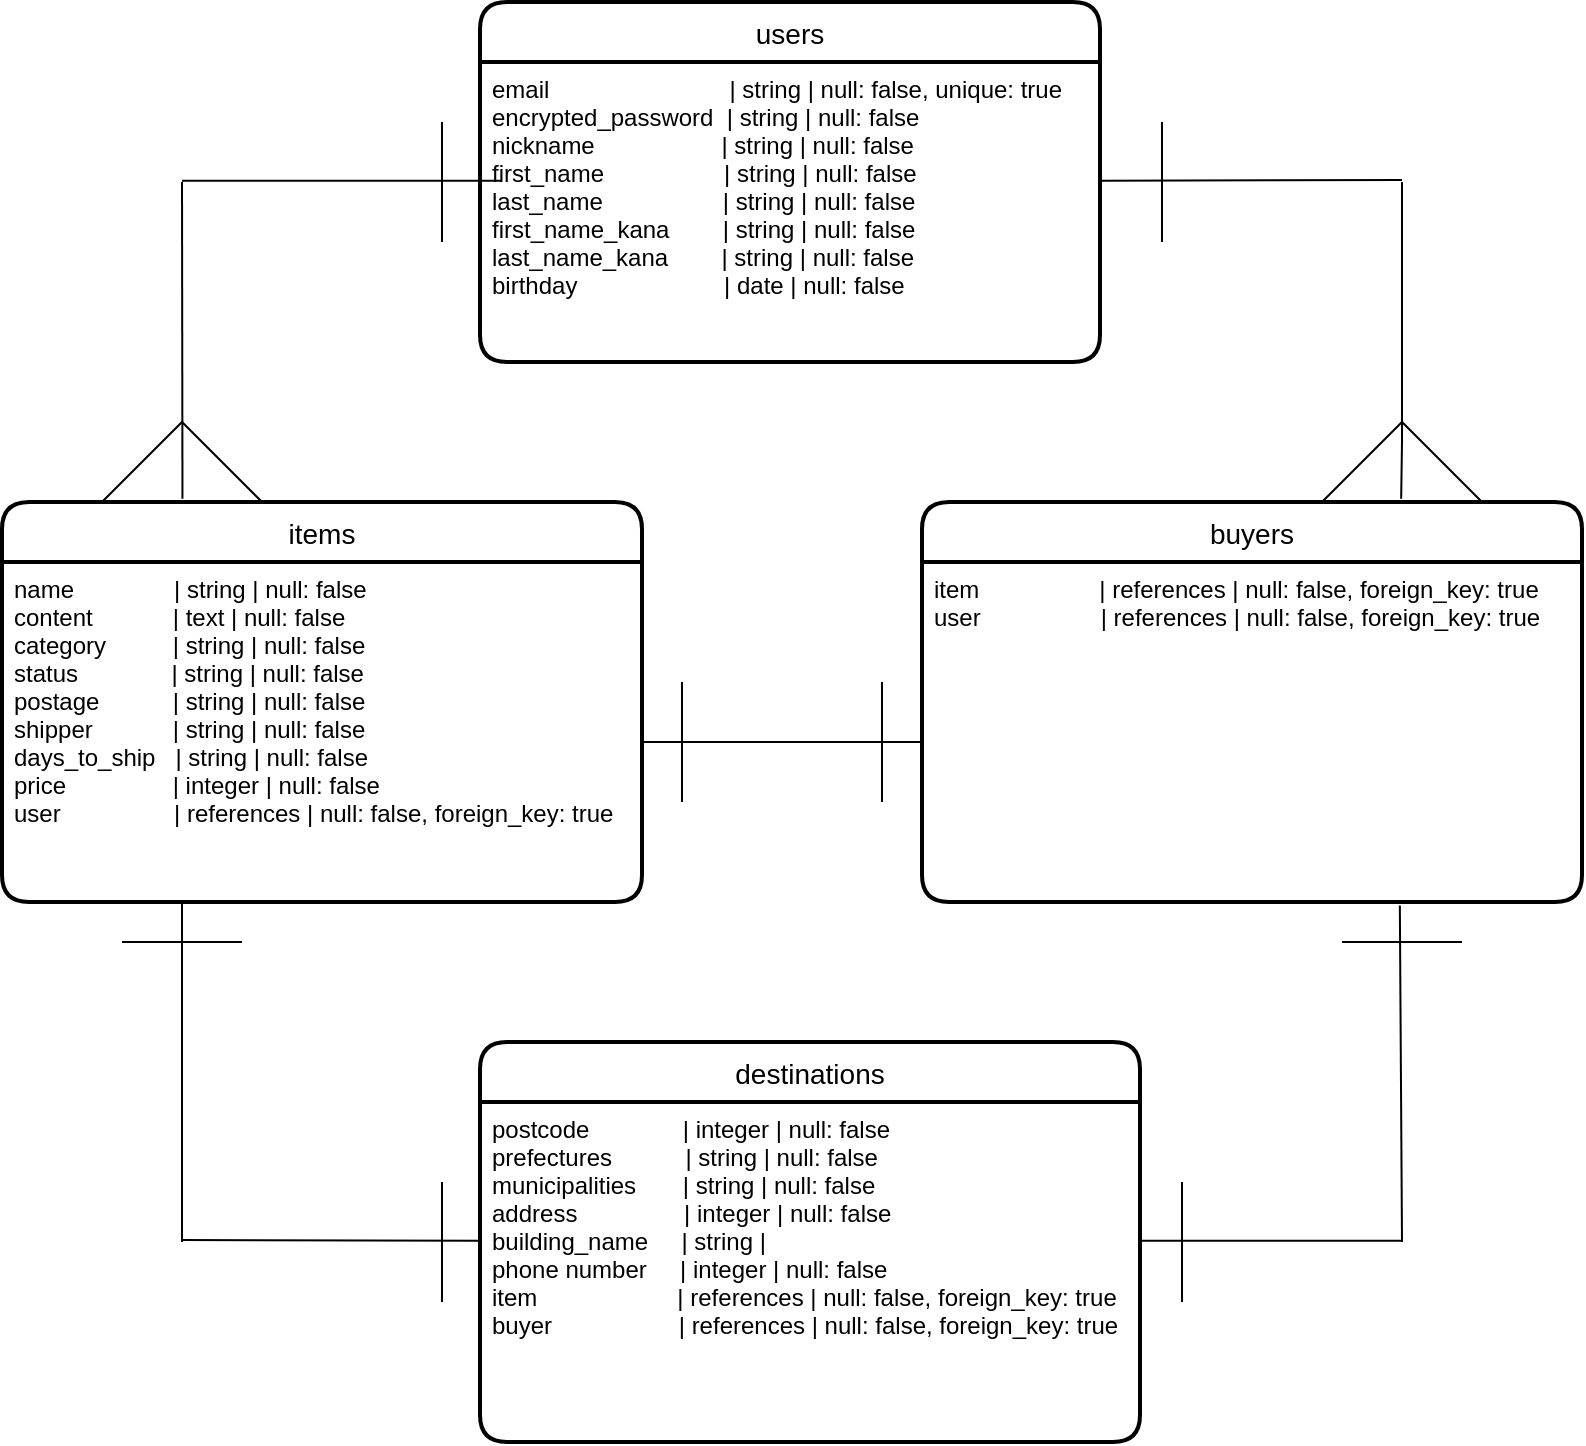 <mxfile>
    <diagram id="NsGsgPFV5jDHcSEejqA0" name="ページ1">
        <mxGraphModel dx="925" dy="693" grid="1" gridSize="10" guides="1" tooltips="1" connect="1" arrows="1" fold="1" page="1" pageScale="1" pageWidth="827" pageHeight="1169" math="0" shadow="0">
            <root>
                <mxCell id="0"/>
                <mxCell id="1" parent="0"/>
                <mxCell id="24" value="users" style="swimlane;childLayout=stackLayout;horizontal=1;startSize=30;horizontalStack=0;rounded=1;fontSize=14;fontStyle=0;strokeWidth=2;resizeParent=0;resizeLast=1;shadow=0;dashed=0;align=center;" parent="1" vertex="1">
                    <mxGeometry x="259" y="30" width="310" height="180" as="geometry"/>
                </mxCell>
                <mxCell id="25" value=" email                           | string            |  null: false, unique: true &#10;encrypted_password  | string            |  null: false &#10;nickname                   | string            |  null: false &#10;first_name                  | string            |  null: false &#10;last_name                  | string            |  null: false &#10;first_name_kana        | string            |  null: false &#10;last_name_kana        | string            |  null: false &#10;birthday                      | date              |  null: false  " style="align=left;strokeColor=none;fillColor=none;spacingLeft=4;fontSize=12;verticalAlign=top;resizable=0;rotatable=0;part=1;" parent="24" vertex="1">
                    <mxGeometry y="30" width="310" height="150" as="geometry"/>
                </mxCell>
                <mxCell id="27" value="items" style="swimlane;childLayout=stackLayout;horizontal=1;startSize=30;horizontalStack=0;rounded=1;fontSize=14;fontStyle=0;strokeWidth=2;resizeParent=0;resizeLast=1;shadow=0;dashed=0;align=center;" parent="1" vertex="1">
                    <mxGeometry x="20" y="280" width="320" height="200" as="geometry"/>
                </mxCell>
                <mxCell id="28" value="name               | string            |  null: false&#10;content            | text              |  null: false&#10;category          | string            |  null: false&#10;status              | string            |  null: false&#10;postage           | string            |  null: false&#10;shipper            | string            |  null: false&#10;days_to_ship   | string            |  null: false&#10;price                | integer           |  null: false&#10;user                 | references        |  null: false, foreign_key: true " style="align=left;strokeColor=none;fillColor=none;spacingLeft=4;fontSize=12;verticalAlign=top;resizable=0;rotatable=0;part=1;" parent="27" vertex="1">
                    <mxGeometry y="30" width="320" height="170" as="geometry"/>
                </mxCell>
                <mxCell id="29" value="buyers" style="swimlane;childLayout=stackLayout;horizontal=1;startSize=30;horizontalStack=0;rounded=1;fontSize=14;fontStyle=0;strokeWidth=2;resizeParent=0;resizeLast=1;shadow=0;dashed=0;align=center;" parent="1" vertex="1">
                    <mxGeometry x="480" y="280" width="330" height="200" as="geometry"/>
                </mxCell>
                <mxCell id="30" value="item                  | references        |  null: false, foreign_key: true &#10;user                  | references        |  null: false, foreign_key: true  " style="align=left;strokeColor=none;fillColor=none;spacingLeft=4;fontSize=12;verticalAlign=top;resizable=0;rotatable=0;part=1;" parent="29" vertex="1">
                    <mxGeometry y="30" width="330" height="170" as="geometry"/>
                </mxCell>
                <mxCell id="34" value="" style="endArrow=none;html=1;rounded=0;" parent="1" edge="1">
                    <mxGeometry relative="1" as="geometry">
                        <mxPoint x="569" y="119.33" as="sourcePoint"/>
                        <mxPoint x="720" y="119" as="targetPoint"/>
                    </mxGeometry>
                </mxCell>
                <mxCell id="36" value="" style="endArrow=none;html=1;rounded=0;strokeColor=default;entryX=0.726;entryY=-0.008;entryDx=0;entryDy=0;entryPerimeter=0;" parent="1" target="29" edge="1">
                    <mxGeometry relative="1" as="geometry">
                        <mxPoint x="720" y="120" as="sourcePoint"/>
                        <mxPoint x="720" y="260" as="targetPoint"/>
                        <Array as="points">
                            <mxPoint x="720" y="250"/>
                        </Array>
                    </mxGeometry>
                </mxCell>
                <mxCell id="38" value="" style="endArrow=none;html=1;rounded=0;strokeColor=default;" parent="1" edge="1">
                    <mxGeometry relative="1" as="geometry">
                        <mxPoint x="600" y="150" as="sourcePoint"/>
                        <mxPoint x="600" y="90" as="targetPoint"/>
                    </mxGeometry>
                </mxCell>
                <mxCell id="39" value="" style="endArrow=none;html=1;rounded=0;strokeColor=default;" parent="1" edge="1">
                    <mxGeometry relative="1" as="geometry">
                        <mxPoint x="680" y="280" as="sourcePoint"/>
                        <mxPoint x="760" y="280" as="targetPoint"/>
                        <Array as="points">
                            <mxPoint x="720" y="240"/>
                        </Array>
                    </mxGeometry>
                </mxCell>
                <mxCell id="40" value="" style="endArrow=none;html=1;rounded=0;strokeColor=default;" parent="1" edge="1">
                    <mxGeometry relative="1" as="geometry">
                        <mxPoint x="460" y="430" as="sourcePoint"/>
                        <mxPoint x="460" y="370" as="targetPoint"/>
                    </mxGeometry>
                </mxCell>
                <mxCell id="41" value="" style="endArrow=none;html=1;rounded=0;strokeColor=default;" parent="1" edge="1">
                    <mxGeometry relative="1" as="geometry">
                        <mxPoint x="360" y="430" as="sourcePoint"/>
                        <mxPoint x="360" y="370" as="targetPoint"/>
                    </mxGeometry>
                </mxCell>
                <mxCell id="42" value="" style="endArrow=none;html=1;rounded=0;strokeColor=default;" parent="1" edge="1">
                    <mxGeometry relative="1" as="geometry">
                        <mxPoint x="340" y="400" as="sourcePoint"/>
                        <mxPoint x="480" y="400" as="targetPoint"/>
                    </mxGeometry>
                </mxCell>
                <mxCell id="44" value="" style="endArrow=none;html=1;rounded=0;strokeColor=default;" parent="1" edge="1">
                    <mxGeometry relative="1" as="geometry">
                        <mxPoint x="240" y="150" as="sourcePoint"/>
                        <mxPoint x="240" y="90" as="targetPoint"/>
                    </mxGeometry>
                </mxCell>
                <mxCell id="45" value="" style="endArrow=none;html=1;rounded=0;strokeColor=default;" parent="1" edge="1">
                    <mxGeometry relative="1" as="geometry">
                        <mxPoint x="110" y="119.33" as="sourcePoint"/>
                        <mxPoint x="270" y="119.33" as="targetPoint"/>
                    </mxGeometry>
                </mxCell>
                <mxCell id="46" value="" style="endArrow=none;html=1;rounded=0;strokeColor=default;exitX=0.282;exitY=-0.008;exitDx=0;exitDy=0;exitPerimeter=0;" parent="1" source="27" edge="1">
                    <mxGeometry relative="1" as="geometry">
                        <mxPoint x="110" y="250" as="sourcePoint"/>
                        <mxPoint x="110" y="120" as="targetPoint"/>
                    </mxGeometry>
                </mxCell>
                <mxCell id="49" value="destinations" style="swimlane;childLayout=stackLayout;horizontal=1;startSize=30;horizontalStack=0;rounded=1;fontSize=14;fontStyle=0;strokeWidth=2;resizeParent=0;resizeLast=1;shadow=0;dashed=0;align=center;" vertex="1" parent="1">
                    <mxGeometry x="259" y="550" width="330" height="200" as="geometry"/>
                </mxCell>
                <mxCell id="50" value="postcode              | integer           |  null: false &#10;prefectures           | string            |  null: false &#10;municipalities       | string            |  null: false &#10;address                | integer           |  null: false &#10;building_name     | string            | &#10;phone number     | integer           |  null: false &#10;item                     | references        |  null: false, foreign_key: true&#10;buyer                   | references        |  null: false, foreign_key: true " style="align=left;strokeColor=none;fillColor=none;spacingLeft=4;fontSize=12;verticalAlign=top;resizable=0;rotatable=0;part=1;" vertex="1" parent="49">
                    <mxGeometry y="30" width="330" height="170" as="geometry"/>
                </mxCell>
                <mxCell id="51" value="" style="endArrow=none;html=1;rounded=0;strokeColor=default;" edge="1" parent="1">
                    <mxGeometry relative="1" as="geometry">
                        <mxPoint x="70" y="280" as="sourcePoint"/>
                        <mxPoint x="150" y="280" as="targetPoint"/>
                        <Array as="points">
                            <mxPoint x="110" y="240"/>
                        </Array>
                    </mxGeometry>
                </mxCell>
                <mxCell id="52" value="" style="endArrow=none;html=1;rounded=0;strokeColor=default;" edge="1" parent="1">
                    <mxGeometry relative="1" as="geometry">
                        <mxPoint x="589" y="649.33" as="sourcePoint"/>
                        <mxPoint x="720" y="649.33" as="targetPoint"/>
                    </mxGeometry>
                </mxCell>
                <mxCell id="53" value="" style="endArrow=none;html=1;rounded=0;strokeColor=default;" edge="1" parent="1">
                    <mxGeometry relative="1" as="geometry">
                        <mxPoint x="110" y="649" as="sourcePoint"/>
                        <mxPoint x="259" y="649.33" as="targetPoint"/>
                    </mxGeometry>
                </mxCell>
                <mxCell id="54" value="" style="endArrow=none;html=1;rounded=0;strokeColor=default;" edge="1" parent="1">
                    <mxGeometry relative="1" as="geometry">
                        <mxPoint x="110" y="480" as="sourcePoint"/>
                        <mxPoint x="110" y="650" as="targetPoint"/>
                    </mxGeometry>
                </mxCell>
                <mxCell id="56" value="" style="endArrow=none;html=1;rounded=0;strokeColor=default;exitX=0.724;exitY=1.01;exitDx=0;exitDy=0;exitPerimeter=0;" edge="1" parent="1" source="30">
                    <mxGeometry relative="1" as="geometry">
                        <mxPoint x="720" y="490" as="sourcePoint"/>
                        <mxPoint x="720" y="650" as="targetPoint"/>
                    </mxGeometry>
                </mxCell>
                <mxCell id="57" value="" style="endArrow=none;html=1;rounded=0;strokeColor=default;" edge="1" parent="1">
                    <mxGeometry relative="1" as="geometry">
                        <mxPoint x="690.0" y="500" as="sourcePoint"/>
                        <mxPoint x="750" y="500" as="targetPoint"/>
                    </mxGeometry>
                </mxCell>
                <mxCell id="58" value="" style="endArrow=none;html=1;rounded=0;strokeColor=default;" edge="1" parent="1">
                    <mxGeometry relative="1" as="geometry">
                        <mxPoint x="80" y="500" as="sourcePoint"/>
                        <mxPoint x="140" y="500" as="targetPoint"/>
                    </mxGeometry>
                </mxCell>
                <mxCell id="59" value="" style="endArrow=none;html=1;rounded=0;strokeColor=default;" edge="1" parent="1">
                    <mxGeometry relative="1" as="geometry">
                        <mxPoint x="610" y="680" as="sourcePoint"/>
                        <mxPoint x="610" y="620" as="targetPoint"/>
                    </mxGeometry>
                </mxCell>
                <mxCell id="60" value="" style="endArrow=none;html=1;rounded=0;strokeColor=default;" edge="1" parent="1">
                    <mxGeometry relative="1" as="geometry">
                        <mxPoint x="240" y="680" as="sourcePoint"/>
                        <mxPoint x="240" y="620" as="targetPoint"/>
                    </mxGeometry>
                </mxCell>
            </root>
        </mxGraphModel>
    </diagram>
</mxfile>